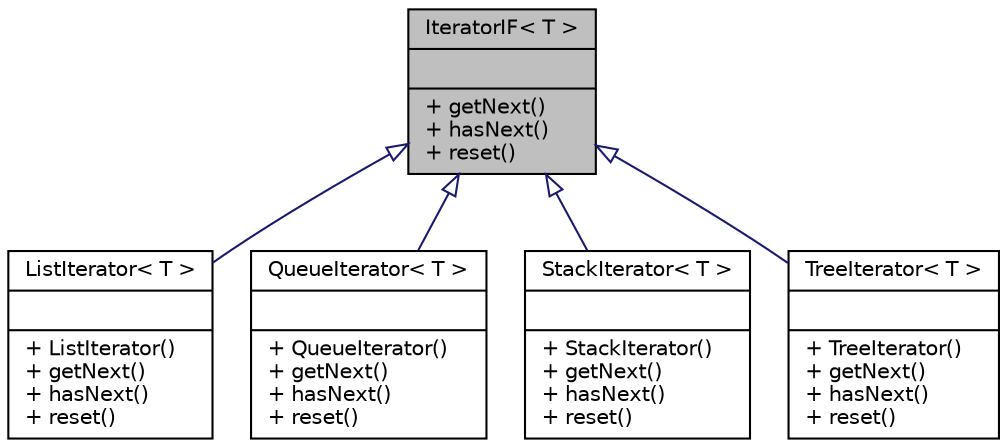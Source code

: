 digraph G
{
  edge [fontname="Helvetica",fontsize="10",labelfontname="Helvetica",labelfontsize="10"];
  node [fontname="Helvetica",fontsize="10",shape=record];
  Node1 [label="{IteratorIF\< T \>\n||+ getNext()\l+ hasNext()\l+ reset()\l}",height=0.2,width=0.4,color="black", fillcolor="grey75", style="filled" fontcolor="black"];
  Node1 -> Node2 [dir="back",color="midnightblue",fontsize="10",style="solid",arrowtail="onormal",fontname="Helvetica"];
  Node2 [label="{ListIterator\< T \>\n||+ ListIterator()\l+ getNext()\l+ hasNext()\l+ reset()\l}",height=0.2,width=0.4,color="black", fillcolor="white", style="filled",URL="$db/d2c/classListIterator_3_01T_01_4.html"];
  Node1 -> Node3 [dir="back",color="midnightblue",fontsize="10",style="solid",arrowtail="onormal",fontname="Helvetica"];
  Node3 [label="{QueueIterator\< T \>\n||+ QueueIterator()\l+ getNext()\l+ hasNext()\l+ reset()\l}",height=0.2,width=0.4,color="black", fillcolor="white", style="filled",URL="$d3/d18/classQueueIterator_3_01T_01_4.html"];
  Node1 -> Node4 [dir="back",color="midnightblue",fontsize="10",style="solid",arrowtail="onormal",fontname="Helvetica"];
  Node4 [label="{StackIterator\< T \>\n||+ StackIterator()\l+ getNext()\l+ hasNext()\l+ reset()\l}",height=0.2,width=0.4,color="black", fillcolor="white", style="filled",URL="$d0/d18/classStackIterator_3_01T_01_4.html"];
  Node1 -> Node5 [dir="back",color="midnightblue",fontsize="10",style="solid",arrowtail="onormal",fontname="Helvetica"];
  Node5 [label="{TreeIterator\< T \>\n||+ TreeIterator()\l+ getNext()\l+ hasNext()\l+ reset()\l}",height=0.2,width=0.4,color="black", fillcolor="white", style="filled",URL="$d3/dc8/classTreeIterator_3_01T_01_4.html"];
}
